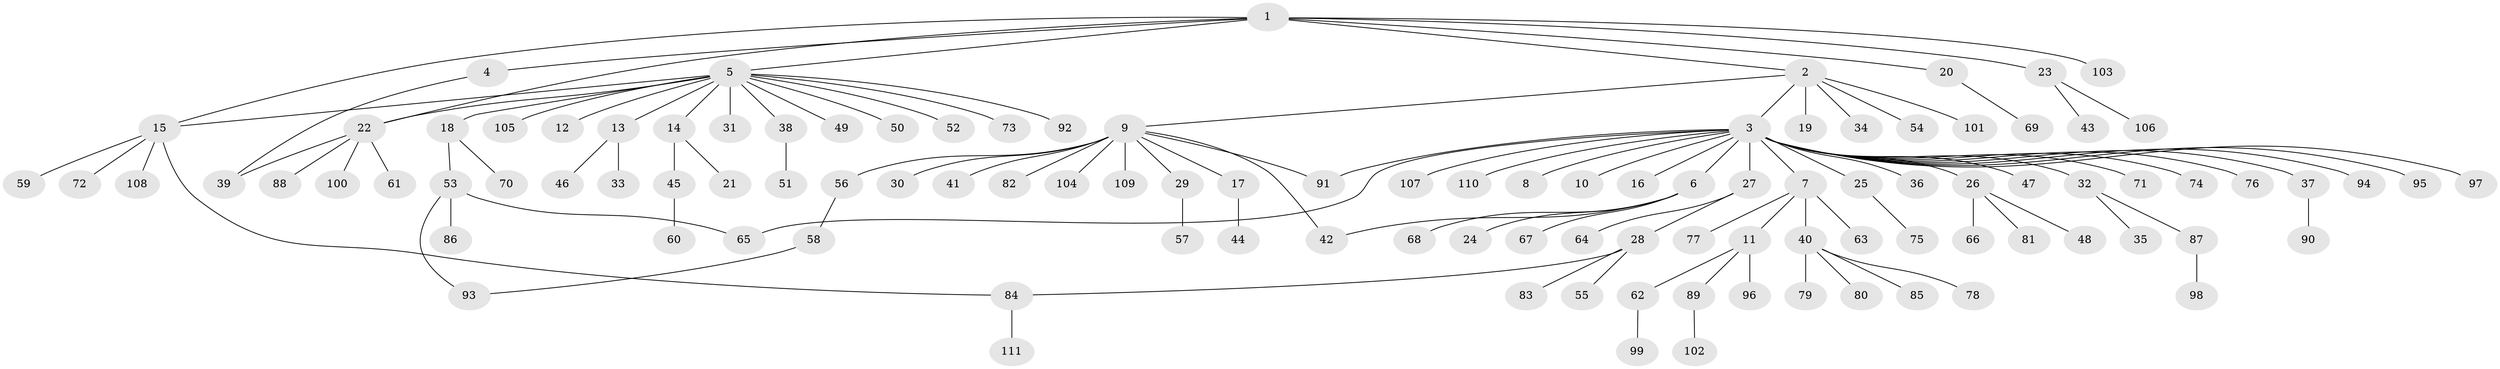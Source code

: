 // coarse degree distribution, {13: 0.011494252873563218, 22: 0.011494252873563218, 2: 0.14942528735632185, 14: 0.011494252873563218, 4: 0.022988505747126436, 7: 0.011494252873563218, 1: 0.7011494252873564, 11: 0.011494252873563218, 5: 0.04597701149425287, 3: 0.022988505747126436}
// Generated by graph-tools (version 1.1) at 2025/23/03/03/25 07:23:50]
// undirected, 111 vertices, 118 edges
graph export_dot {
graph [start="1"]
  node [color=gray90,style=filled];
  1;
  2;
  3;
  4;
  5;
  6;
  7;
  8;
  9;
  10;
  11;
  12;
  13;
  14;
  15;
  16;
  17;
  18;
  19;
  20;
  21;
  22;
  23;
  24;
  25;
  26;
  27;
  28;
  29;
  30;
  31;
  32;
  33;
  34;
  35;
  36;
  37;
  38;
  39;
  40;
  41;
  42;
  43;
  44;
  45;
  46;
  47;
  48;
  49;
  50;
  51;
  52;
  53;
  54;
  55;
  56;
  57;
  58;
  59;
  60;
  61;
  62;
  63;
  64;
  65;
  66;
  67;
  68;
  69;
  70;
  71;
  72;
  73;
  74;
  75;
  76;
  77;
  78;
  79;
  80;
  81;
  82;
  83;
  84;
  85;
  86;
  87;
  88;
  89;
  90;
  91;
  92;
  93;
  94;
  95;
  96;
  97;
  98;
  99;
  100;
  101;
  102;
  103;
  104;
  105;
  106;
  107;
  108;
  109;
  110;
  111;
  1 -- 2;
  1 -- 4;
  1 -- 5;
  1 -- 15;
  1 -- 20;
  1 -- 22;
  1 -- 23;
  1 -- 103;
  2 -- 3;
  2 -- 9;
  2 -- 19;
  2 -- 34;
  2 -- 54;
  2 -- 101;
  3 -- 6;
  3 -- 7;
  3 -- 8;
  3 -- 10;
  3 -- 16;
  3 -- 25;
  3 -- 26;
  3 -- 27;
  3 -- 32;
  3 -- 36;
  3 -- 37;
  3 -- 47;
  3 -- 65;
  3 -- 71;
  3 -- 74;
  3 -- 76;
  3 -- 91;
  3 -- 94;
  3 -- 95;
  3 -- 97;
  3 -- 107;
  3 -- 110;
  4 -- 39;
  5 -- 12;
  5 -- 13;
  5 -- 14;
  5 -- 15;
  5 -- 18;
  5 -- 22;
  5 -- 31;
  5 -- 38;
  5 -- 49;
  5 -- 50;
  5 -- 52;
  5 -- 73;
  5 -- 92;
  5 -- 105;
  6 -- 24;
  6 -- 42;
  6 -- 67;
  6 -- 68;
  7 -- 11;
  7 -- 40;
  7 -- 63;
  7 -- 77;
  9 -- 17;
  9 -- 29;
  9 -- 30;
  9 -- 41;
  9 -- 42;
  9 -- 56;
  9 -- 82;
  9 -- 91;
  9 -- 104;
  9 -- 109;
  11 -- 62;
  11 -- 89;
  11 -- 96;
  13 -- 33;
  13 -- 46;
  14 -- 21;
  14 -- 45;
  15 -- 59;
  15 -- 72;
  15 -- 84;
  15 -- 108;
  17 -- 44;
  18 -- 53;
  18 -- 70;
  20 -- 69;
  22 -- 39;
  22 -- 61;
  22 -- 88;
  22 -- 100;
  23 -- 43;
  23 -- 106;
  25 -- 75;
  26 -- 48;
  26 -- 66;
  26 -- 81;
  27 -- 28;
  27 -- 64;
  28 -- 55;
  28 -- 83;
  28 -- 84;
  29 -- 57;
  32 -- 35;
  32 -- 87;
  37 -- 90;
  38 -- 51;
  40 -- 78;
  40 -- 79;
  40 -- 80;
  40 -- 85;
  45 -- 60;
  53 -- 65;
  53 -- 86;
  53 -- 93;
  56 -- 58;
  58 -- 93;
  62 -- 99;
  84 -- 111;
  87 -- 98;
  89 -- 102;
}
